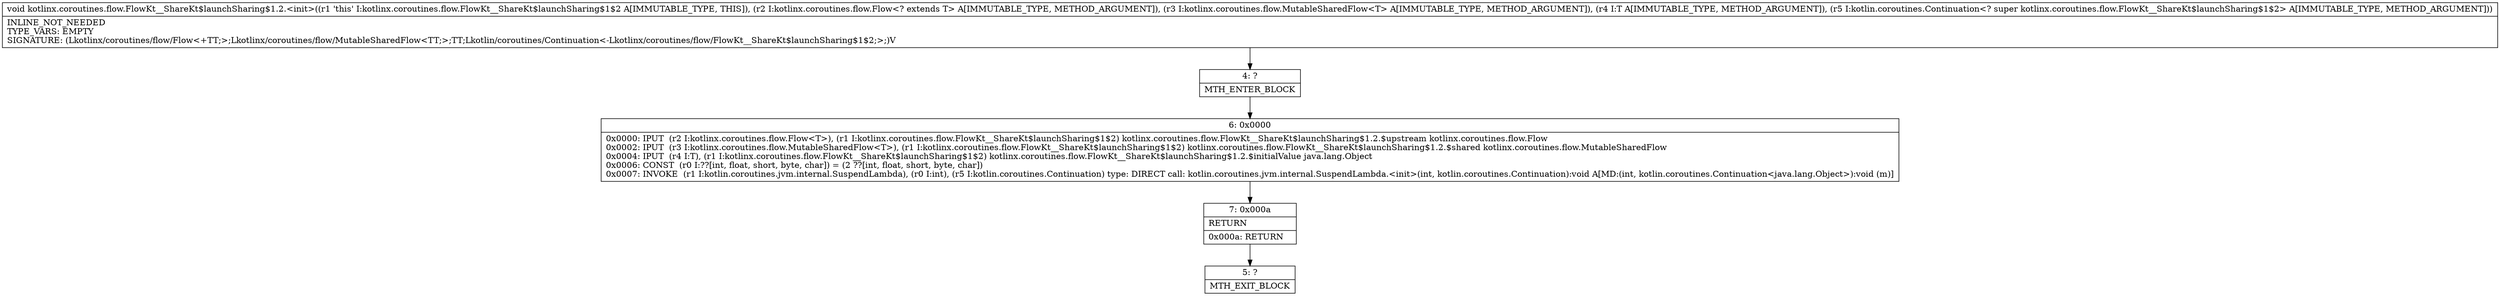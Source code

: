digraph "CFG forkotlinx.coroutines.flow.FlowKt__ShareKt$launchSharing$1.2.\<init\>(Lkotlinx\/coroutines\/flow\/Flow;Lkotlinx\/coroutines\/flow\/MutableSharedFlow;Ljava\/lang\/Object;Lkotlin\/coroutines\/Continuation;)V" {
Node_4 [shape=record,label="{4\:\ ?|MTH_ENTER_BLOCK\l}"];
Node_6 [shape=record,label="{6\:\ 0x0000|0x0000: IPUT  (r2 I:kotlinx.coroutines.flow.Flow\<T\>), (r1 I:kotlinx.coroutines.flow.FlowKt__ShareKt$launchSharing$1$2) kotlinx.coroutines.flow.FlowKt__ShareKt$launchSharing$1.2.$upstream kotlinx.coroutines.flow.Flow \l0x0002: IPUT  (r3 I:kotlinx.coroutines.flow.MutableSharedFlow\<T\>), (r1 I:kotlinx.coroutines.flow.FlowKt__ShareKt$launchSharing$1$2) kotlinx.coroutines.flow.FlowKt__ShareKt$launchSharing$1.2.$shared kotlinx.coroutines.flow.MutableSharedFlow \l0x0004: IPUT  (r4 I:T), (r1 I:kotlinx.coroutines.flow.FlowKt__ShareKt$launchSharing$1$2) kotlinx.coroutines.flow.FlowKt__ShareKt$launchSharing$1.2.$initialValue java.lang.Object \l0x0006: CONST  (r0 I:??[int, float, short, byte, char]) = (2 ??[int, float, short, byte, char]) \l0x0007: INVOKE  (r1 I:kotlin.coroutines.jvm.internal.SuspendLambda), (r0 I:int), (r5 I:kotlin.coroutines.Continuation) type: DIRECT call: kotlin.coroutines.jvm.internal.SuspendLambda.\<init\>(int, kotlin.coroutines.Continuation):void A[MD:(int, kotlin.coroutines.Continuation\<java.lang.Object\>):void (m)]\l}"];
Node_7 [shape=record,label="{7\:\ 0x000a|RETURN\l|0x000a: RETURN   \l}"];
Node_5 [shape=record,label="{5\:\ ?|MTH_EXIT_BLOCK\l}"];
MethodNode[shape=record,label="{void kotlinx.coroutines.flow.FlowKt__ShareKt$launchSharing$1.2.\<init\>((r1 'this' I:kotlinx.coroutines.flow.FlowKt__ShareKt$launchSharing$1$2 A[IMMUTABLE_TYPE, THIS]), (r2 I:kotlinx.coroutines.flow.Flow\<? extends T\> A[IMMUTABLE_TYPE, METHOD_ARGUMENT]), (r3 I:kotlinx.coroutines.flow.MutableSharedFlow\<T\> A[IMMUTABLE_TYPE, METHOD_ARGUMENT]), (r4 I:T A[IMMUTABLE_TYPE, METHOD_ARGUMENT]), (r5 I:kotlin.coroutines.Continuation\<? super kotlinx.coroutines.flow.FlowKt__ShareKt$launchSharing$1$2\> A[IMMUTABLE_TYPE, METHOD_ARGUMENT]))  | INLINE_NOT_NEEDED\lTYPE_VARS: EMPTY\lSIGNATURE: (Lkotlinx\/coroutines\/flow\/Flow\<+TT;\>;Lkotlinx\/coroutines\/flow\/MutableSharedFlow\<TT;\>;TT;Lkotlin\/coroutines\/Continuation\<\-Lkotlinx\/coroutines\/flow\/FlowKt__ShareKt$launchSharing$1$2;\>;)V\l}"];
MethodNode -> Node_4;Node_4 -> Node_6;
Node_6 -> Node_7;
Node_7 -> Node_5;
}

